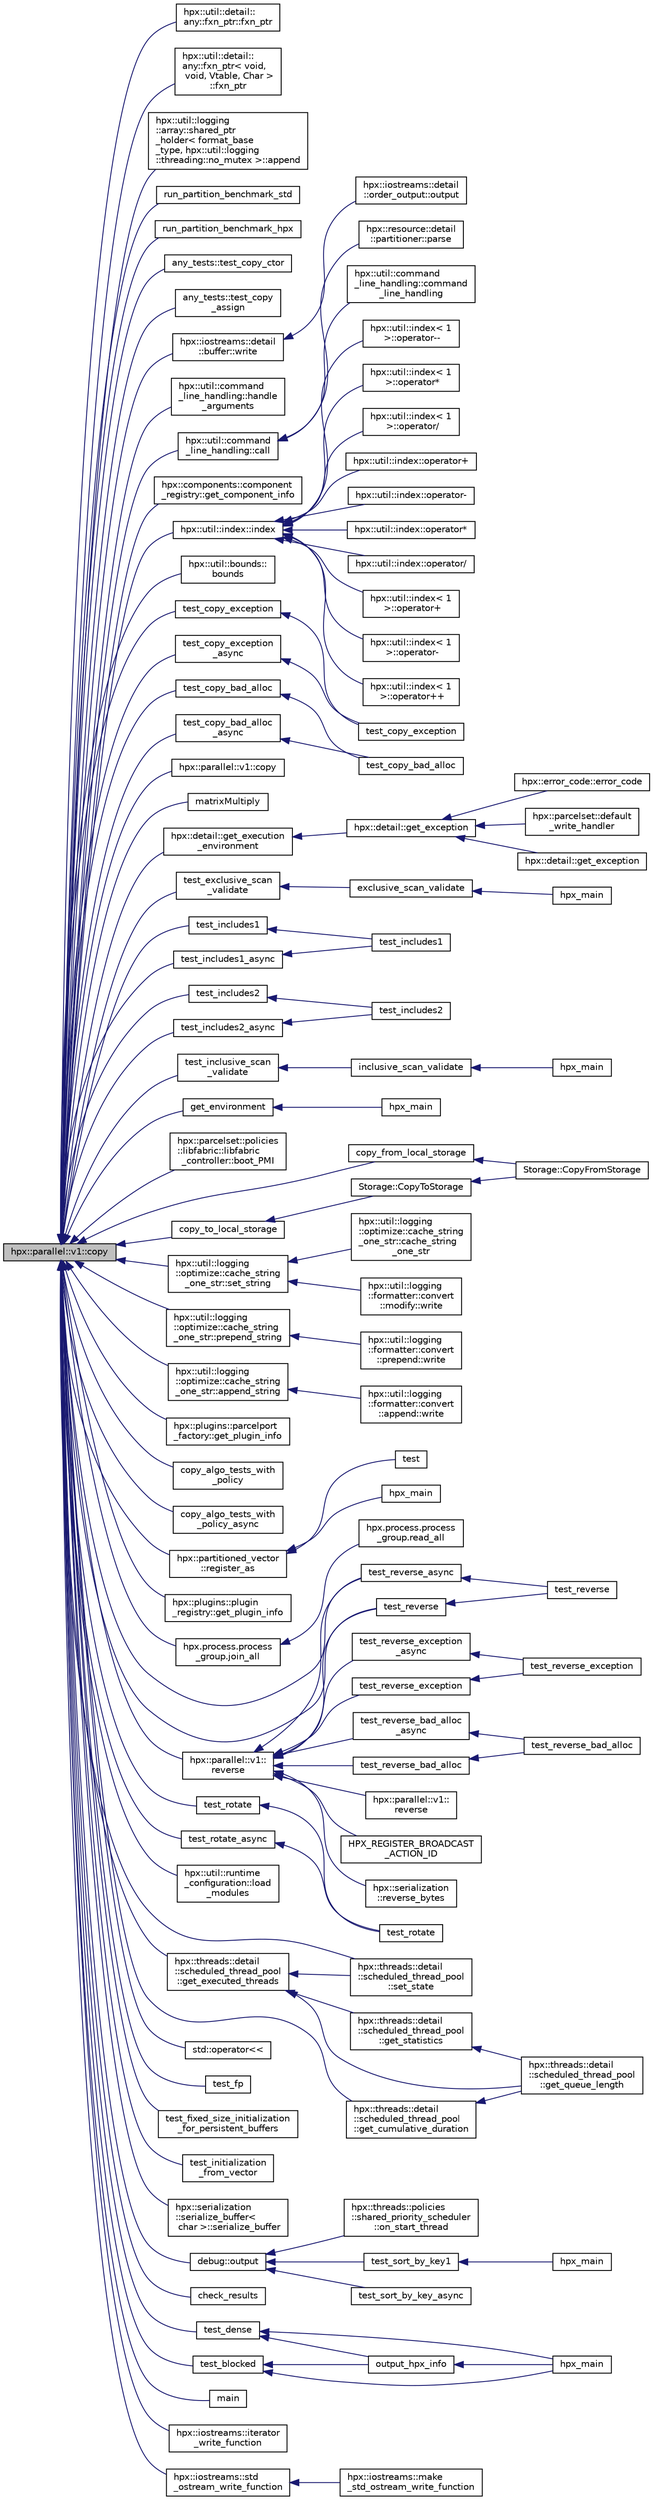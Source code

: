 digraph "hpx::parallel::v1::copy"
{
  edge [fontname="Helvetica",fontsize="10",labelfontname="Helvetica",labelfontsize="10"];
  node [fontname="Helvetica",fontsize="10",shape=record];
  rankdir="LR";
  Node354 [label="hpx::parallel::v1::copy",height=0.2,width=0.4,color="black", fillcolor="grey75", style="filled", fontcolor="black"];
  Node354 -> Node355 [dir="back",color="midnightblue",fontsize="10",style="solid",fontname="Helvetica"];
  Node355 [label="hpx::util::detail::\lany::fxn_ptr::fxn_ptr",height=0.2,width=0.4,color="black", fillcolor="white", style="filled",URL="$d7/dcb/structhpx_1_1util_1_1detail_1_1any_1_1fxn__ptr.html#ac412cd5fb1858a7626b032904bfcc99d"];
  Node354 -> Node356 [dir="back",color="midnightblue",fontsize="10",style="solid",fontname="Helvetica"];
  Node356 [label="hpx::util::detail::\lany::fxn_ptr\< void,\l void, Vtable, Char \>\l::fxn_ptr",height=0.2,width=0.4,color="black", fillcolor="white", style="filled",URL="$d4/dfd/structhpx_1_1util_1_1detail_1_1any_1_1fxn__ptr_3_01void_00_01void_00_01_vtable_00_01_char_01_4.html#a34b8b84c43fba3e9c96736494926ef9e"];
  Node354 -> Node357 [dir="back",color="midnightblue",fontsize="10",style="solid",fontname="Helvetica"];
  Node357 [label="hpx::util::logging\l::array::shared_ptr\l_holder\< format_base\l_type, hpx::util::logging\l::threading::no_mutex \>::append",height=0.2,width=0.4,color="black", fillcolor="white", style="filled",URL="$d3/d8f/classhpx_1_1util_1_1logging_1_1array_1_1shared__ptr__holder.html#a048beba4280ba0e17bf9b63e48202479"];
  Node354 -> Node358 [dir="back",color="midnightblue",fontsize="10",style="solid",fontname="Helvetica"];
  Node358 [label="run_partition_benchmark_std",height=0.2,width=0.4,color="black", fillcolor="white", style="filled",URL="$d9/d88/benchmark__partition_8cpp.html#a8587bbea477cabbc07fb8c0909fda4bf"];
  Node354 -> Node359 [dir="back",color="midnightblue",fontsize="10",style="solid",fontname="Helvetica"];
  Node359 [label="run_partition_benchmark_hpx",height=0.2,width=0.4,color="black", fillcolor="white", style="filled",URL="$d9/d88/benchmark__partition_8cpp.html#a5c3c49868cd7a8f750c0d4d67d90501c"];
  Node354 -> Node360 [dir="back",color="midnightblue",fontsize="10",style="solid",fontname="Helvetica"];
  Node360 [label="any_tests::test_copy_ctor",height=0.2,width=0.4,color="black", fillcolor="white", style="filled",URL="$de/db0/namespaceany__tests.html#a4d2963fdb2362116cd7576b469e16554"];
  Node354 -> Node361 [dir="back",color="midnightblue",fontsize="10",style="solid",fontname="Helvetica"];
  Node361 [label="any_tests::test_copy\l_assign",height=0.2,width=0.4,color="black", fillcolor="white", style="filled",URL="$de/db0/namespaceany__tests.html#aedf0528c40685a62151d9d189d9478a8"];
  Node354 -> Node362 [dir="back",color="midnightblue",fontsize="10",style="solid",fontname="Helvetica"];
  Node362 [label="hpx::iostreams::detail\l::buffer::write",height=0.2,width=0.4,color="black", fillcolor="white", style="filled",URL="$d0/d8a/structhpx_1_1iostreams_1_1detail_1_1buffer.html#a3806c1acdff428b6a80e01c3304b1320"];
  Node362 -> Node363 [dir="back",color="midnightblue",fontsize="10",style="solid",fontname="Helvetica"];
  Node363 [label="hpx::iostreams::detail\l::order_output::output",height=0.2,width=0.4,color="black", fillcolor="white", style="filled",URL="$d8/d93/structhpx_1_1iostreams_1_1detail_1_1order__output.html#aa91d162ef08182ee688436517a0724c7"];
  Node354 -> Node364 [dir="back",color="midnightblue",fontsize="10",style="solid",fontname="Helvetica"];
  Node364 [label="hpx::util::command\l_line_handling::handle\l_arguments",height=0.2,width=0.4,color="black", fillcolor="white", style="filled",URL="$d2/df0/structhpx_1_1util_1_1command__line__handling.html#a1aa8a009a61fe583bf8de6e144846eee"];
  Node354 -> Node365 [dir="back",color="midnightblue",fontsize="10",style="solid",fontname="Helvetica"];
  Node365 [label="hpx::util::command\l_line_handling::call",height=0.2,width=0.4,color="black", fillcolor="white", style="filled",URL="$d2/df0/structhpx_1_1util_1_1command__line__handling.html#a88a7542cea910b1dcb77191654c3419e"];
  Node365 -> Node366 [dir="back",color="midnightblue",fontsize="10",style="solid",fontname="Helvetica"];
  Node366 [label="hpx::util::command\l_line_handling::command\l_line_handling",height=0.2,width=0.4,color="black", fillcolor="white", style="filled",URL="$d2/df0/structhpx_1_1util_1_1command__line__handling.html#a41c8e4f57b82b9f0357d259c70d11527"];
  Node365 -> Node367 [dir="back",color="midnightblue",fontsize="10",style="solid",fontname="Helvetica"];
  Node367 [label="hpx::resource::detail\l::partitioner::parse",height=0.2,width=0.4,color="black", fillcolor="white", style="filled",URL="$d0/dab/classhpx_1_1resource_1_1detail_1_1partitioner.html#a8319dd5018945e7d493f7a6d88a6ca02"];
  Node354 -> Node368 [dir="back",color="midnightblue",fontsize="10",style="solid",fontname="Helvetica"];
  Node368 [label="hpx::components::component\l_registry::get_component_info",height=0.2,width=0.4,color="black", fillcolor="white", style="filled",URL="$de/da5/structhpx_1_1components_1_1component__registry.html#a12bb12c156afc3b514f5ae5aed45090f",tooltip="Return the ini-information for all contained components. "];
  Node354 -> Node369 [dir="back",color="midnightblue",fontsize="10",style="solid",fontname="Helvetica"];
  Node369 [label="hpx::util::index::index",height=0.2,width=0.4,color="black", fillcolor="white", style="filled",URL="$de/d30/classhpx_1_1util_1_1index.html#abf882e9cdd8bf9d95b4faba144f9caed",tooltip="Effects: Zero-initializes each component. "];
  Node369 -> Node370 [dir="back",color="midnightblue",fontsize="10",style="solid",fontname="Helvetica"];
  Node370 [label="hpx::util::index::operator+",height=0.2,width=0.4,color="black", fillcolor="white", style="filled",URL="$de/d30/classhpx_1_1util_1_1index.html#aa34af735cadc4d8a2b5692f4b412912e",tooltip="Returns: index<Rank>{*this} += rhs. "];
  Node369 -> Node371 [dir="back",color="midnightblue",fontsize="10",style="solid",fontname="Helvetica"];
  Node371 [label="hpx::util::index::operator-",height=0.2,width=0.4,color="black", fillcolor="white", style="filled",URL="$de/d30/classhpx_1_1util_1_1index.html#af2673a8ee8f0a7d06b05aa0df21dd4fd",tooltip="Returns: index<Rank>{*this} -= rhs. "];
  Node369 -> Node372 [dir="back",color="midnightblue",fontsize="10",style="solid",fontname="Helvetica"];
  Node372 [label="hpx::util::index::operator*",height=0.2,width=0.4,color="black", fillcolor="white", style="filled",URL="$de/d30/classhpx_1_1util_1_1index.html#a88b206e4eed810dfb3b2bc0946511fc1",tooltip="Returns: index<Rank>{*this} *= v. "];
  Node369 -> Node373 [dir="back",color="midnightblue",fontsize="10",style="solid",fontname="Helvetica"];
  Node373 [label="hpx::util::index::operator/",height=0.2,width=0.4,color="black", fillcolor="white", style="filled",URL="$de/d30/classhpx_1_1util_1_1index.html#acd7ae8f549efa876966cf63fecef7bd6",tooltip="Returns: index<Rank>{*this} /= v. "];
  Node369 -> Node374 [dir="back",color="midnightblue",fontsize="10",style="solid",fontname="Helvetica"];
  Node374 [label="hpx::util::index\< 1\l \>::operator+",height=0.2,width=0.4,color="black", fillcolor="white", style="filled",URL="$d5/d22/classhpx_1_1util_1_1index_3_011_01_4.html#ae39412c026f3104fa5ae68e39be44d36",tooltip="Returns: index<Rank>{*this} += rhs. "];
  Node369 -> Node375 [dir="back",color="midnightblue",fontsize="10",style="solid",fontname="Helvetica"];
  Node375 [label="hpx::util::index\< 1\l \>::operator-",height=0.2,width=0.4,color="black", fillcolor="white", style="filled",URL="$d5/d22/classhpx_1_1util_1_1index_3_011_01_4.html#addbab11e083426c0fb78a18934335abf",tooltip="Returns: index<Rank>{*this} -= rhs. "];
  Node369 -> Node376 [dir="back",color="midnightblue",fontsize="10",style="solid",fontname="Helvetica"];
  Node376 [label="hpx::util::index\< 1\l \>::operator++",height=0.2,width=0.4,color="black", fillcolor="white", style="filled",URL="$d5/d22/classhpx_1_1util_1_1index_3_011_01_4.html#aec7d69c870cafa096c629a0a9e7503ad"];
  Node369 -> Node377 [dir="back",color="midnightblue",fontsize="10",style="solid",fontname="Helvetica"];
  Node377 [label="hpx::util::index\< 1\l \>::operator--",height=0.2,width=0.4,color="black", fillcolor="white", style="filled",URL="$d5/d22/classhpx_1_1util_1_1index_3_011_01_4.html#a1f14fc3ee6db184107e5d112e03dd6f7"];
  Node369 -> Node378 [dir="back",color="midnightblue",fontsize="10",style="solid",fontname="Helvetica"];
  Node378 [label="hpx::util::index\< 1\l \>::operator*",height=0.2,width=0.4,color="black", fillcolor="white", style="filled",URL="$d5/d22/classhpx_1_1util_1_1index_3_011_01_4.html#a32f4ab025e08253ba6acf9351b1694da",tooltip="Returns: index<Rank>{*this} *= v. "];
  Node369 -> Node379 [dir="back",color="midnightblue",fontsize="10",style="solid",fontname="Helvetica"];
  Node379 [label="hpx::util::index\< 1\l \>::operator/",height=0.2,width=0.4,color="black", fillcolor="white", style="filled",URL="$d5/d22/classhpx_1_1util_1_1index_3_011_01_4.html#a3d225d331fb3d8dc8fcb9e760c9518d9",tooltip="Returns: index<Rank>{*this} /= v. "];
  Node354 -> Node380 [dir="back",color="midnightblue",fontsize="10",style="solid",fontname="Helvetica"];
  Node380 [label="hpx::util::bounds::\lbounds",height=0.2,width=0.4,color="black", fillcolor="white", style="filled",URL="$d4/d1b/classhpx_1_1util_1_1bounds.html#a601f156f60c6e659628f03d389770fe7",tooltip="Effects: Zero-initializes each component. "];
  Node354 -> Node381 [dir="back",color="midnightblue",fontsize="10",style="solid",fontname="Helvetica"];
  Node381 [label="test_copy_exception",height=0.2,width=0.4,color="black", fillcolor="white", style="filled",URL="$d9/d54/copy_8cpp.html#a8ffc3bbb8c0f16b653e0f5c7cc243f21"];
  Node381 -> Node382 [dir="back",color="midnightblue",fontsize="10",style="solid",fontname="Helvetica"];
  Node382 [label="test_copy_exception",height=0.2,width=0.4,color="black", fillcolor="white", style="filled",URL="$d9/d54/copy_8cpp.html#af7fb37549a32793d916e9bad873d5813"];
  Node354 -> Node383 [dir="back",color="midnightblue",fontsize="10",style="solid",fontname="Helvetica"];
  Node383 [label="test_copy_exception\l_async",height=0.2,width=0.4,color="black", fillcolor="white", style="filled",URL="$d9/d54/copy_8cpp.html#a975f6058b2ad575758bb9c1b54a1c464"];
  Node383 -> Node382 [dir="back",color="midnightblue",fontsize="10",style="solid",fontname="Helvetica"];
  Node354 -> Node384 [dir="back",color="midnightblue",fontsize="10",style="solid",fontname="Helvetica"];
  Node384 [label="test_copy_bad_alloc",height=0.2,width=0.4,color="black", fillcolor="white", style="filled",URL="$d9/d54/copy_8cpp.html#a4c5374392b9ae4528dc31288a3a45d20"];
  Node384 -> Node385 [dir="back",color="midnightblue",fontsize="10",style="solid",fontname="Helvetica"];
  Node385 [label="test_copy_bad_alloc",height=0.2,width=0.4,color="black", fillcolor="white", style="filled",URL="$d9/d54/copy_8cpp.html#aedcfd9653ff5c789744b7fa97fdf2823"];
  Node354 -> Node386 [dir="back",color="midnightblue",fontsize="10",style="solid",fontname="Helvetica"];
  Node386 [label="test_copy_bad_alloc\l_async",height=0.2,width=0.4,color="black", fillcolor="white", style="filled",URL="$d9/d54/copy_8cpp.html#aae3d66abea479b770899329ccb071715"];
  Node386 -> Node385 [dir="back",color="midnightblue",fontsize="10",style="solid",fontname="Helvetica"];
  Node354 -> Node387 [dir="back",color="midnightblue",fontsize="10",style="solid",fontname="Helvetica"];
  Node387 [label="hpx::parallel::v1::copy",height=0.2,width=0.4,color="black", fillcolor="white", style="filled",URL="$db/db9/namespacehpx_1_1parallel_1_1v1.html#acbc0b8406e3e0e109cbbae1ba799520f"];
  Node354 -> Node388 [dir="back",color="midnightblue",fontsize="10",style="solid",fontname="Helvetica"];
  Node388 [label="matrixMultiply",height=0.2,width=0.4,color="black", fillcolor="white", style="filled",URL="$dd/d84/cublas__matmul_8cpp.html#aa067c394898cc546b800722bc5eae6ee"];
  Node354 -> Node389 [dir="back",color="midnightblue",fontsize="10",style="solid",fontname="Helvetica"];
  Node389 [label="hpx::detail::get_execution\l_environment",height=0.2,width=0.4,color="black", fillcolor="white", style="filled",URL="$d5/dbe/namespacehpx_1_1detail.html#a3e32a0565372de65928b1a495a4e9d2b"];
  Node389 -> Node390 [dir="back",color="midnightblue",fontsize="10",style="solid",fontname="Helvetica"];
  Node390 [label="hpx::detail::get_exception",height=0.2,width=0.4,color="black", fillcolor="white", style="filled",URL="$d5/dbe/namespacehpx_1_1detail.html#a9bc870a59e82a707b66f801d11a31524"];
  Node390 -> Node391 [dir="back",color="midnightblue",fontsize="10",style="solid",fontname="Helvetica"];
  Node391 [label="hpx::error_code::error_code",height=0.2,width=0.4,color="black", fillcolor="white", style="filled",URL="$d0/ddf/classhpx_1_1error__code.html#a6c75f772a727844e82acc4bda0478be1"];
  Node390 -> Node392 [dir="back",color="midnightblue",fontsize="10",style="solid",fontname="Helvetica"];
  Node392 [label="hpx::parcelset::default\l_write_handler",height=0.2,width=0.4,color="black", fillcolor="white", style="filled",URL="$d4/d41/namespacehpx_1_1parcelset.html#afbd7ba917a0c0adcad43f9b8b0ef1dc2"];
  Node390 -> Node393 [dir="back",color="midnightblue",fontsize="10",style="solid",fontname="Helvetica"];
  Node393 [label="hpx::detail::get_exception",height=0.2,width=0.4,color="black", fillcolor="white", style="filled",URL="$d5/dbe/namespacehpx_1_1detail.html#ae1fcb86925dcb6c7699a858634407236"];
  Node354 -> Node394 [dir="back",color="midnightblue",fontsize="10",style="solid",fontname="Helvetica"];
  Node394 [label="test_exclusive_scan\l_validate",height=0.2,width=0.4,color="black", fillcolor="white", style="filled",URL="$df/d8d/exclusive__scan__validate_8cpp.html#a3ad0827210ccbc9a0b7c3f7082df3661"];
  Node394 -> Node395 [dir="back",color="midnightblue",fontsize="10",style="solid",fontname="Helvetica"];
  Node395 [label="exclusive_scan_validate",height=0.2,width=0.4,color="black", fillcolor="white", style="filled",URL="$df/d8d/exclusive__scan__validate_8cpp.html#a3178f79cb25796b61aa07c085078a217"];
  Node395 -> Node396 [dir="back",color="midnightblue",fontsize="10",style="solid",fontname="Helvetica"];
  Node396 [label="hpx_main",height=0.2,width=0.4,color="black", fillcolor="white", style="filled",URL="$df/d8d/exclusive__scan__validate_8cpp.html#a4ca51ec94fa82421fc621b58eef7b01c"];
  Node354 -> Node397 [dir="back",color="midnightblue",fontsize="10",style="solid",fontname="Helvetica"];
  Node397 [label="test_includes1",height=0.2,width=0.4,color="black", fillcolor="white", style="filled",URL="$dc/d10/includes_8cpp.html#ac9a328bca1819c3cf102403b9e78af4d"];
  Node397 -> Node398 [dir="back",color="midnightblue",fontsize="10",style="solid",fontname="Helvetica"];
  Node398 [label="test_includes1",height=0.2,width=0.4,color="black", fillcolor="white", style="filled",URL="$dc/d10/includes_8cpp.html#a6d101b4dd9e1eda799b990378346277a"];
  Node354 -> Node399 [dir="back",color="midnightblue",fontsize="10",style="solid",fontname="Helvetica"];
  Node399 [label="test_includes1_async",height=0.2,width=0.4,color="black", fillcolor="white", style="filled",URL="$dc/d10/includes_8cpp.html#a54dad366ee0ed5b7f40cb5bf2eb78c8b"];
  Node399 -> Node398 [dir="back",color="midnightblue",fontsize="10",style="solid",fontname="Helvetica"];
  Node354 -> Node400 [dir="back",color="midnightblue",fontsize="10",style="solid",fontname="Helvetica"];
  Node400 [label="test_includes2",height=0.2,width=0.4,color="black", fillcolor="white", style="filled",URL="$dc/d10/includes_8cpp.html#aa28131ce41bfe9d6f55063ecaaa95d0b"];
  Node400 -> Node401 [dir="back",color="midnightblue",fontsize="10",style="solid",fontname="Helvetica"];
  Node401 [label="test_includes2",height=0.2,width=0.4,color="black", fillcolor="white", style="filled",URL="$dc/d10/includes_8cpp.html#a094e019ec3ea270d55f1b58f7e08cfd0"];
  Node354 -> Node402 [dir="back",color="midnightblue",fontsize="10",style="solid",fontname="Helvetica"];
  Node402 [label="test_includes2_async",height=0.2,width=0.4,color="black", fillcolor="white", style="filled",URL="$dc/d10/includes_8cpp.html#a74f23df4b3d3dfced1942f74518c545e"];
  Node402 -> Node401 [dir="back",color="midnightblue",fontsize="10",style="solid",fontname="Helvetica"];
  Node354 -> Node403 [dir="back",color="midnightblue",fontsize="10",style="solid",fontname="Helvetica"];
  Node403 [label="test_inclusive_scan\l_validate",height=0.2,width=0.4,color="black", fillcolor="white", style="filled",URL="$d1/d1e/inclusive__scan__tests_8hpp.html#a2576aec37ed584e4e707efc8e894d04f"];
  Node403 -> Node404 [dir="back",color="midnightblue",fontsize="10",style="solid",fontname="Helvetica"];
  Node404 [label="inclusive_scan_validate",height=0.2,width=0.4,color="black", fillcolor="white", style="filled",URL="$d4/d31/inclusive__scan_8cpp.html#ac12e0974d9a242534d53315ebffcf4ea"];
  Node404 -> Node405 [dir="back",color="midnightblue",fontsize="10",style="solid",fontname="Helvetica"];
  Node405 [label="hpx_main",height=0.2,width=0.4,color="black", fillcolor="white", style="filled",URL="$d4/d31/inclusive__scan_8cpp.html#a4ca51ec94fa82421fc621b58eef7b01c"];
  Node354 -> Node406 [dir="back",color="midnightblue",fontsize="10",style="solid",fontname="Helvetica"];
  Node406 [label="get_environment",height=0.2,width=0.4,color="black", fillcolor="white", style="filled",URL="$df/ddc/launch__process_8cpp.html#a0cf78c7984634501049f3dc46fd28d69"];
  Node406 -> Node407 [dir="back",color="midnightblue",fontsize="10",style="solid",fontname="Helvetica"];
  Node407 [label="hpx_main",height=0.2,width=0.4,color="black", fillcolor="white", style="filled",URL="$df/ddc/launch__process_8cpp.html#a4ca51ec94fa82421fc621b58eef7b01c"];
  Node354 -> Node408 [dir="back",color="midnightblue",fontsize="10",style="solid",fontname="Helvetica"];
  Node408 [label="hpx::parcelset::policies\l::libfabric::libfabric\l_controller::boot_PMI",height=0.2,width=0.4,color="black", fillcolor="white", style="filled",URL="$db/d9f/classhpx_1_1parcelset_1_1policies_1_1libfabric_1_1libfabric__controller.html#a8107a3c0779afb2b6f59b6f2d7fed085"];
  Node354 -> Node409 [dir="back",color="midnightblue",fontsize="10",style="solid",fontname="Helvetica"];
  Node409 [label="copy_to_local_storage",height=0.2,width=0.4,color="black", fillcolor="white", style="filled",URL="$db/daa/network__storage_8cpp.html#a4a30e53cccd72e7de949feb0415f8d20"];
  Node409 -> Node410 [dir="back",color="midnightblue",fontsize="10",style="solid",fontname="Helvetica"];
  Node410 [label="Storage::CopyToStorage",height=0.2,width=0.4,color="black", fillcolor="white", style="filled",URL="$db/dd5/namespace_storage.html#a67db530df57f7b0d41ea9afcaac8946c"];
  Node410 -> Node411 [dir="back",color="midnightblue",fontsize="10",style="solid",fontname="Helvetica"];
  Node411 [label="Storage::CopyFromStorage",height=0.2,width=0.4,color="black", fillcolor="white", style="filled",URL="$db/dd5/namespace_storage.html#afc22ee9d2a21b6e473f85bb8b98c93b0"];
  Node354 -> Node412 [dir="back",color="midnightblue",fontsize="10",style="solid",fontname="Helvetica"];
  Node412 [label="copy_from_local_storage",height=0.2,width=0.4,color="black", fillcolor="white", style="filled",URL="$db/daa/network__storage_8cpp.html#a6abda1483818c08b41b9b2eeb5d974a3"];
  Node412 -> Node411 [dir="back",color="midnightblue",fontsize="10",style="solid",fontname="Helvetica"];
  Node354 -> Node413 [dir="back",color="midnightblue",fontsize="10",style="solid",fontname="Helvetica"];
  Node413 [label="hpx::util::logging\l::optimize::cache_string\l_one_str::set_string",height=0.2,width=0.4,color="black", fillcolor="white", style="filled",URL="$d2/df1/structhpx_1_1util_1_1logging_1_1optimize_1_1cache__string__one__str.html#a68a6011976ebbb742364cbdcbbad654c"];
  Node413 -> Node414 [dir="back",color="midnightblue",fontsize="10",style="solid",fontname="Helvetica"];
  Node414 [label="hpx::util::logging\l::formatter::convert\l::modify::write",height=0.2,width=0.4,color="black", fillcolor="white", style="filled",URL="$df/d5f/namespacehpx_1_1util_1_1logging_1_1formatter_1_1convert_1_1modify.html#a7c07f6847ab66deacc9a8f568981251f"];
  Node413 -> Node415 [dir="back",color="midnightblue",fontsize="10",style="solid",fontname="Helvetica"];
  Node415 [label="hpx::util::logging\l::optimize::cache_string\l_one_str::cache_string\l_one_str",height=0.2,width=0.4,color="black", fillcolor="white", style="filled",URL="$d2/df1/structhpx_1_1util_1_1logging_1_1optimize_1_1cache__string__one__str.html#acb8b3a32a98895381f06c406f4c0f923"];
  Node354 -> Node416 [dir="back",color="midnightblue",fontsize="10",style="solid",fontname="Helvetica"];
  Node416 [label="hpx::util::logging\l::optimize::cache_string\l_one_str::prepend_string",height=0.2,width=0.4,color="black", fillcolor="white", style="filled",URL="$d2/df1/structhpx_1_1util_1_1logging_1_1optimize_1_1cache__string__one__str.html#ac65d8bb47cd38308b999f665ec8e743f"];
  Node416 -> Node417 [dir="back",color="midnightblue",fontsize="10",style="solid",fontname="Helvetica"];
  Node417 [label="hpx::util::logging\l::formatter::convert\l::prepend::write",height=0.2,width=0.4,color="black", fillcolor="white", style="filled",URL="$de/d08/namespacehpx_1_1util_1_1logging_1_1formatter_1_1convert_1_1prepend.html#a9d1f7a8714138e4c036db67efa8a84ef"];
  Node354 -> Node418 [dir="back",color="midnightblue",fontsize="10",style="solid",fontname="Helvetica"];
  Node418 [label="hpx::util::logging\l::optimize::cache_string\l_one_str::append_string",height=0.2,width=0.4,color="black", fillcolor="white", style="filled",URL="$d2/df1/structhpx_1_1util_1_1logging_1_1optimize_1_1cache__string__one__str.html#aa454ed031c9577ea72be70dc9db7fb0e"];
  Node418 -> Node419 [dir="back",color="midnightblue",fontsize="10",style="solid",fontname="Helvetica"];
  Node419 [label="hpx::util::logging\l::formatter::convert\l::append::write",height=0.2,width=0.4,color="black", fillcolor="white", style="filled",URL="$da/d97/namespacehpx_1_1util_1_1logging_1_1formatter_1_1convert_1_1append.html#a4b983567f53121b8e642d2b68e4b56d7"];
  Node354 -> Node420 [dir="back",color="midnightblue",fontsize="10",style="solid",fontname="Helvetica"];
  Node420 [label="hpx::plugins::parcelport\l_factory::get_plugin_info",height=0.2,width=0.4,color="black", fillcolor="white", style="filled",URL="$d2/d50/structhpx_1_1plugins_1_1parcelport__factory.html#ae0bfc9ba44b48f0fab21ce8ad91f98aa"];
  Node354 -> Node421 [dir="back",color="midnightblue",fontsize="10",style="solid",fontname="Helvetica"];
  Node421 [label="copy_algo_tests_with\l_policy",height=0.2,width=0.4,color="black", fillcolor="white", style="filled",URL="$d9/d91/partitioned__vector__copy_8cpp.html#ae0e3f9d05350442941fbd4339e31e6be"];
  Node354 -> Node422 [dir="back",color="midnightblue",fontsize="10",style="solid",fontname="Helvetica"];
  Node422 [label="copy_algo_tests_with\l_policy_async",height=0.2,width=0.4,color="black", fillcolor="white", style="filled",URL="$d9/d91/partitioned__vector__copy_8cpp.html#a2a8bfcd77f2b6d1bef69bbfcd08f2ca3"];
  Node354 -> Node423 [dir="back",color="midnightblue",fontsize="10",style="solid",fontname="Helvetica"];
  Node423 [label="hpx::partitioned_vector\l::register_as",height=0.2,width=0.4,color="black", fillcolor="white", style="filled",URL="$d1/d60/classhpx_1_1partitioned__vector.html#aa5bc9806884a016563badd3631acba76"];
  Node423 -> Node424 [dir="back",color="midnightblue",fontsize="10",style="solid",fontname="Helvetica"];
  Node424 [label="hpx_main",height=0.2,width=0.4,color="black", fillcolor="white", style="filled",URL="$db/d7c/partitioned__vector__spmd__foreach_8cpp.html#a4ca51ec94fa82421fc621b58eef7b01c"];
  Node423 -> Node425 [dir="back",color="midnightblue",fontsize="10",style="solid",fontname="Helvetica"];
  Node425 [label="test",height=0.2,width=0.4,color="black", fillcolor="white", style="filled",URL="$dd/dc9/serialization__partitioned__vector_8cpp.html#ad31f39df04713d49dcb2ed6f9ec4c77b"];
  Node354 -> Node426 [dir="back",color="midnightblue",fontsize="10",style="solid",fontname="Helvetica"];
  Node426 [label="hpx::plugins::plugin\l_registry::get_plugin_info",height=0.2,width=0.4,color="black", fillcolor="white", style="filled",URL="$d2/d92/structhpx_1_1plugins_1_1plugin__registry.html#ac91702c64cc8940454562390d79e341f",tooltip="Return the ini-information for all contained components. "];
  Node354 -> Node427 [dir="back",color="midnightblue",fontsize="10",style="solid",fontname="Helvetica"];
  Node427 [label="hpx.process.process\l_group.join_all",height=0.2,width=0.4,color="black", fillcolor="white", style="filled",URL="$d5/d67/classhpx_1_1process_1_1process__group.html#adcfb796ea57830ecf0c854f89e10f7b0"];
  Node427 -> Node428 [dir="back",color="midnightblue",fontsize="10",style="solid",fontname="Helvetica"];
  Node428 [label="hpx.process.process\l_group.read_all",height=0.2,width=0.4,color="black", fillcolor="white", style="filled",URL="$d5/d67/classhpx_1_1process_1_1process__group.html#a9250808f2c832dbcce173126d1df9106"];
  Node354 -> Node429 [dir="back",color="midnightblue",fontsize="10",style="solid",fontname="Helvetica"];
  Node429 [label="test_reverse",height=0.2,width=0.4,color="black", fillcolor="white", style="filled",URL="$d8/dc4/reverse_8cpp.html#a698a7dfc93bebfd1903e9279d728b478"];
  Node429 -> Node430 [dir="back",color="midnightblue",fontsize="10",style="solid",fontname="Helvetica"];
  Node430 [label="test_reverse",height=0.2,width=0.4,color="black", fillcolor="white", style="filled",URL="$d8/dc4/reverse_8cpp.html#af8ceb06646276dda271ee75fb9cb1330"];
  Node354 -> Node431 [dir="back",color="midnightblue",fontsize="10",style="solid",fontname="Helvetica"];
  Node431 [label="test_reverse_async",height=0.2,width=0.4,color="black", fillcolor="white", style="filled",URL="$d8/dc4/reverse_8cpp.html#a98d04b1d1b66041667a0b108cb75bd94"];
  Node431 -> Node430 [dir="back",color="midnightblue",fontsize="10",style="solid",fontname="Helvetica"];
  Node354 -> Node432 [dir="back",color="midnightblue",fontsize="10",style="solid",fontname="Helvetica"];
  Node432 [label="hpx::parallel::v1::\lreverse",height=0.2,width=0.4,color="black", fillcolor="white", style="filled",URL="$db/db9/namespacehpx_1_1parallel_1_1v1.html#a6bbf1266e4c8218912dd6b0f4e45af81"];
  Node432 -> Node433 [dir="back",color="midnightblue",fontsize="10",style="solid",fontname="Helvetica"];
  Node433 [label="hpx::serialization\l::reverse_bytes",height=0.2,width=0.4,color="black", fillcolor="white", style="filled",URL="$d5/d3c/namespacehpx_1_1serialization.html#a8f011ebc83a6d30da709e16b0cb73d01"];
  Node432 -> Node429 [dir="back",color="midnightblue",fontsize="10",style="solid",fontname="Helvetica"];
  Node432 -> Node431 [dir="back",color="midnightblue",fontsize="10",style="solid",fontname="Helvetica"];
  Node432 -> Node434 [dir="back",color="midnightblue",fontsize="10",style="solid",fontname="Helvetica"];
  Node434 [label="test_reverse_exception",height=0.2,width=0.4,color="black", fillcolor="white", style="filled",URL="$d8/dc4/reverse_8cpp.html#a3fc488f688ffcc2638e75651d05ce0a1"];
  Node434 -> Node435 [dir="back",color="midnightblue",fontsize="10",style="solid",fontname="Helvetica"];
  Node435 [label="test_reverse_exception",height=0.2,width=0.4,color="black", fillcolor="white", style="filled",URL="$d8/dc4/reverse_8cpp.html#aa2d8d81dddb303261c7e261a04af58e8"];
  Node432 -> Node436 [dir="back",color="midnightblue",fontsize="10",style="solid",fontname="Helvetica"];
  Node436 [label="test_reverse_exception\l_async",height=0.2,width=0.4,color="black", fillcolor="white", style="filled",URL="$d8/dc4/reverse_8cpp.html#aa1ef542757feafa7771fd3a91fad9ec3"];
  Node436 -> Node435 [dir="back",color="midnightblue",fontsize="10",style="solid",fontname="Helvetica"];
  Node432 -> Node437 [dir="back",color="midnightblue",fontsize="10",style="solid",fontname="Helvetica"];
  Node437 [label="test_reverse_bad_alloc",height=0.2,width=0.4,color="black", fillcolor="white", style="filled",URL="$d8/dc4/reverse_8cpp.html#a40fe535807d02cbe5ca07115a9136645"];
  Node437 -> Node438 [dir="back",color="midnightblue",fontsize="10",style="solid",fontname="Helvetica"];
  Node438 [label="test_reverse_bad_alloc",height=0.2,width=0.4,color="black", fillcolor="white", style="filled",URL="$d8/dc4/reverse_8cpp.html#ab4e1a7ce9674bb5cf3ffcc0f43d8f0df"];
  Node432 -> Node439 [dir="back",color="midnightblue",fontsize="10",style="solid",fontname="Helvetica"];
  Node439 [label="test_reverse_bad_alloc\l_async",height=0.2,width=0.4,color="black", fillcolor="white", style="filled",URL="$d8/dc4/reverse_8cpp.html#ae0154bff33a98454ffa3b43769b3947c"];
  Node439 -> Node438 [dir="back",color="midnightblue",fontsize="10",style="solid",fontname="Helvetica"];
  Node432 -> Node440 [dir="back",color="midnightblue",fontsize="10",style="solid",fontname="Helvetica"];
  Node440 [label="hpx::parallel::v1::\lreverse",height=0.2,width=0.4,color="black", fillcolor="white", style="filled",URL="$db/db9/namespacehpx_1_1parallel_1_1v1.html#add542518419ae02ebf254281b2f6b467"];
  Node432 -> Node441 [dir="back",color="midnightblue",fontsize="10",style="solid",fontname="Helvetica"];
  Node441 [label="HPX_REGISTER_BROADCAST\l_ACTION_ID",height=0.2,width=0.4,color="black", fillcolor="white", style="filled",URL="$de/d5c/runtime__support__server_8cpp.html#a2c7fd60adfab122ae67b173ad73fc706"];
  Node354 -> Node442 [dir="back",color="midnightblue",fontsize="10",style="solid",fontname="Helvetica"];
  Node442 [label="test_rotate",height=0.2,width=0.4,color="black", fillcolor="white", style="filled",URL="$d7/d5d/rotate_8cpp.html#ab8a8520d8bdef3f9022bc5377426d949"];
  Node442 -> Node443 [dir="back",color="midnightblue",fontsize="10",style="solid",fontname="Helvetica"];
  Node443 [label="test_rotate",height=0.2,width=0.4,color="black", fillcolor="white", style="filled",URL="$d7/d5d/rotate_8cpp.html#ae9e7ca0d224acd1e52ac006b1b1249e6"];
  Node354 -> Node444 [dir="back",color="midnightblue",fontsize="10",style="solid",fontname="Helvetica"];
  Node444 [label="test_rotate_async",height=0.2,width=0.4,color="black", fillcolor="white", style="filled",URL="$d7/d5d/rotate_8cpp.html#ae3e37eb13d1c555e7ec861e99599cecb"];
  Node444 -> Node443 [dir="back",color="midnightblue",fontsize="10",style="solid",fontname="Helvetica"];
  Node354 -> Node445 [dir="back",color="midnightblue",fontsize="10",style="solid",fontname="Helvetica"];
  Node445 [label="hpx::util::runtime\l_configuration::load\l_modules",height=0.2,width=0.4,color="black", fillcolor="white", style="filled",URL="$d8/d70/classhpx_1_1util_1_1runtime__configuration.html#a684c450613a1e9286639e43b793a07ce"];
  Node354 -> Node446 [dir="back",color="midnightblue",fontsize="10",style="solid",fontname="Helvetica"];
  Node446 [label="hpx::threads::detail\l::scheduled_thread_pool\l::set_state",height=0.2,width=0.4,color="black", fillcolor="white", style="filled",URL="$d2/df7/classhpx_1_1threads_1_1detail_1_1scheduled__thread__pool.html#a4c5c2e57730a788a22926759bcc07972"];
  Node354 -> Node447 [dir="back",color="midnightblue",fontsize="10",style="solid",fontname="Helvetica"];
  Node447 [label="hpx::threads::detail\l::scheduled_thread_pool\l::get_executed_threads",height=0.2,width=0.4,color="black", fillcolor="white", style="filled",URL="$d2/df7/classhpx_1_1threads_1_1detail_1_1scheduled__thread__pool.html#a752993760499d1faf511432e3230620a"];
  Node447 -> Node448 [dir="back",color="midnightblue",fontsize="10",style="solid",fontname="Helvetica"];
  Node448 [label="hpx::threads::detail\l::scheduled_thread_pool\l::get_queue_length",height=0.2,width=0.4,color="black", fillcolor="white", style="filled",URL="$d2/df7/classhpx_1_1threads_1_1detail_1_1scheduled__thread__pool.html#a2f281765fae56e182a978b907c75f1ca"];
  Node447 -> Node446 [dir="back",color="midnightblue",fontsize="10",style="solid",fontname="Helvetica"];
  Node447 -> Node449 [dir="back",color="midnightblue",fontsize="10",style="solid",fontname="Helvetica"];
  Node449 [label="hpx::threads::detail\l::scheduled_thread_pool\l::get_statistics",height=0.2,width=0.4,color="black", fillcolor="white", style="filled",URL="$d2/df7/classhpx_1_1threads_1_1detail_1_1scheduled__thread__pool.html#af2dcb72d2af1ae8d518295a975531b21"];
  Node449 -> Node448 [dir="back",color="midnightblue",fontsize="10",style="solid",fontname="Helvetica"];
  Node354 -> Node450 [dir="back",color="midnightblue",fontsize="10",style="solid",fontname="Helvetica"];
  Node450 [label="hpx::threads::detail\l::scheduled_thread_pool\l::get_cumulative_duration",height=0.2,width=0.4,color="black", fillcolor="white", style="filled",URL="$d2/df7/classhpx_1_1threads_1_1detail_1_1scheduled__thread__pool.html#a8d4a988d98693b637a1591ecbc404721"];
  Node450 -> Node448 [dir="back",color="midnightblue",fontsize="10",style="solid",fontname="Helvetica"];
  Node354 -> Node451 [dir="back",color="midnightblue",fontsize="10",style="solid",fontname="Helvetica"];
  Node451 [label="std::operator\<\<",height=0.2,width=0.4,color="black", fillcolor="white", style="filled",URL="$d8/dcc/namespacestd.html#a7b26db8bc46202080a4c579d92a9013a"];
  Node354 -> Node452 [dir="back",color="midnightblue",fontsize="10",style="solid",fontname="Helvetica"];
  Node452 [label="test_fp",height=0.2,width=0.4,color="black", fillcolor="white", style="filled",URL="$d8/d4f/serialization__unordered__map_8cpp.html#a1562c7873e81687d6bf131c9993a198d"];
  Node354 -> Node453 [dir="back",color="midnightblue",fontsize="10",style="solid",fontname="Helvetica"];
  Node453 [label="test_fixed_size_initialization\l_for_persistent_buffers",height=0.2,width=0.4,color="black", fillcolor="white", style="filled",URL="$d1/d00/serialize__buffer_8cpp.html#abe9b6b9d0e6120127310acff16e660e4"];
  Node354 -> Node454 [dir="back",color="midnightblue",fontsize="10",style="solid",fontname="Helvetica"];
  Node454 [label="test_initialization\l_from_vector",height=0.2,width=0.4,color="black", fillcolor="white", style="filled",URL="$d1/d00/serialize__buffer_8cpp.html#a7c7ba2950fb1f3ce99c5a169b38ecbc6"];
  Node354 -> Node455 [dir="back",color="midnightblue",fontsize="10",style="solid",fontname="Helvetica"];
  Node455 [label="hpx::serialization\l::serialize_buffer\<\l char \>::serialize_buffer",height=0.2,width=0.4,color="black", fillcolor="white", style="filled",URL="$dd/d44/classhpx_1_1serialization_1_1serialize__buffer.html#a02f6fb2c4b1df266d4efadea9db6c959"];
  Node354 -> Node456 [dir="back",color="midnightblue",fontsize="10",style="solid",fontname="Helvetica"];
  Node456 [label="debug::output",height=0.2,width=0.4,color="black", fillcolor="white", style="filled",URL="$d2/dde/namespacedebug.html#abf30712c4e5a6ef52e7161d55681751f"];
  Node456 -> Node457 [dir="back",color="midnightblue",fontsize="10",style="solid",fontname="Helvetica"];
  Node457 [label="hpx::threads::policies\l::shared_priority_scheduler\l::on_start_thread",height=0.2,width=0.4,color="black", fillcolor="white", style="filled",URL="$d8/d52/classhpx_1_1threads_1_1policies_1_1shared__priority__scheduler.html#a6b50d46539ac974cbe2706f56c2fbc3f"];
  Node456 -> Node458 [dir="back",color="midnightblue",fontsize="10",style="solid",fontname="Helvetica"];
  Node458 [label="test_sort_by_key1",height=0.2,width=0.4,color="black", fillcolor="white", style="filled",URL="$df/daa/sort__by__key_8cpp.html#a8652239ac3ed0857d7ab6d8a87ee38d5"];
  Node458 -> Node459 [dir="back",color="midnightblue",fontsize="10",style="solid",fontname="Helvetica"];
  Node459 [label="hpx_main",height=0.2,width=0.4,color="black", fillcolor="white", style="filled",URL="$df/daa/sort__by__key_8cpp.html#a4ca51ec94fa82421fc621b58eef7b01c"];
  Node456 -> Node460 [dir="back",color="midnightblue",fontsize="10",style="solid",fontname="Helvetica"];
  Node460 [label="test_sort_by_key_async",height=0.2,width=0.4,color="black", fillcolor="white", style="filled",URL="$df/daa/sort__by__key_8cpp.html#ac09b80a6ff7103516379f571e4f168ce"];
  Node354 -> Node461 [dir="back",color="midnightblue",fontsize="10",style="solid",fontname="Helvetica"];
  Node461 [label="check_results",height=0.2,width=0.4,color="black", fillcolor="white", style="filled",URL="$da/d5f/stream_8cpp.html#a35f01bec8b4f294117e3760cc2239993"];
  Node354 -> Node462 [dir="back",color="midnightblue",fontsize="10",style="solid",fontname="Helvetica"];
  Node462 [label="test_dense",height=0.2,width=0.4,color="black", fillcolor="white", style="filled",URL="$d5/d98/tests_8hh.html#afc18472d3b5d5c43c321bab65a841aec"];
  Node462 -> Node463 [dir="back",color="midnightblue",fontsize="10",style="solid",fontname="Helvetica"];
  Node463 [label="output_hpx_info",height=0.2,width=0.4,color="black", fillcolor="white", style="filled",URL="$d9/d0f/main_8cc.html#a22d5612b13072491f3de2340527ce19f"];
  Node463 -> Node464 [dir="back",color="midnightblue",fontsize="10",style="solid",fontname="Helvetica"];
  Node464 [label="hpx_main",height=0.2,width=0.4,color="black", fillcolor="white", style="filled",URL="$d9/d0f/main_8cc.html#a344a9bb316c276641af2d061a2558c97"];
  Node462 -> Node464 [dir="back",color="midnightblue",fontsize="10",style="solid",fontname="Helvetica"];
  Node354 -> Node465 [dir="back",color="midnightblue",fontsize="10",style="solid",fontname="Helvetica"];
  Node465 [label="test_blocked",height=0.2,width=0.4,color="black", fillcolor="white", style="filled",URL="$d5/d98/tests_8hh.html#a0dc326736d80613005e0cd8046735b9e"];
  Node465 -> Node463 [dir="back",color="midnightblue",fontsize="10",style="solid",fontname="Helvetica"];
  Node465 -> Node464 [dir="back",color="midnightblue",fontsize="10",style="solid",fontname="Helvetica"];
  Node354 -> Node466 [dir="back",color="midnightblue",fontsize="10",style="solid",fontname="Helvetica"];
  Node466 [label="main",height=0.2,width=0.4,color="black", fillcolor="white", style="filled",URL="$dd/d98/transform__iterator2_8cpp.html#ae66f6b31b5ad750f1fe042a706a4e3d4"];
  Node354 -> Node467 [dir="back",color="midnightblue",fontsize="10",style="solid",fontname="Helvetica"];
  Node467 [label="hpx::iostreams::iterator\l_write_function",height=0.2,width=0.4,color="black", fillcolor="white", style="filled",URL="$dd/d1d/namespacehpx_1_1iostreams.html#a1168c74b2882f91d7bfe07df782a84b1"];
  Node354 -> Node468 [dir="back",color="midnightblue",fontsize="10",style="solid",fontname="Helvetica"];
  Node468 [label="hpx::iostreams::std\l_ostream_write_function",height=0.2,width=0.4,color="black", fillcolor="white", style="filled",URL="$dd/d1d/namespacehpx_1_1iostreams.html#a370c267b7f506c4627590a921b3e604b"];
  Node468 -> Node469 [dir="back",color="midnightblue",fontsize="10",style="solid",fontname="Helvetica"];
  Node469 [label="hpx::iostreams::make\l_std_ostream_write_function",height=0.2,width=0.4,color="black", fillcolor="white", style="filled",URL="$dd/d1d/namespacehpx_1_1iostreams.html#a19f825d7b333e84e41c922199d7f6af1"];
}
